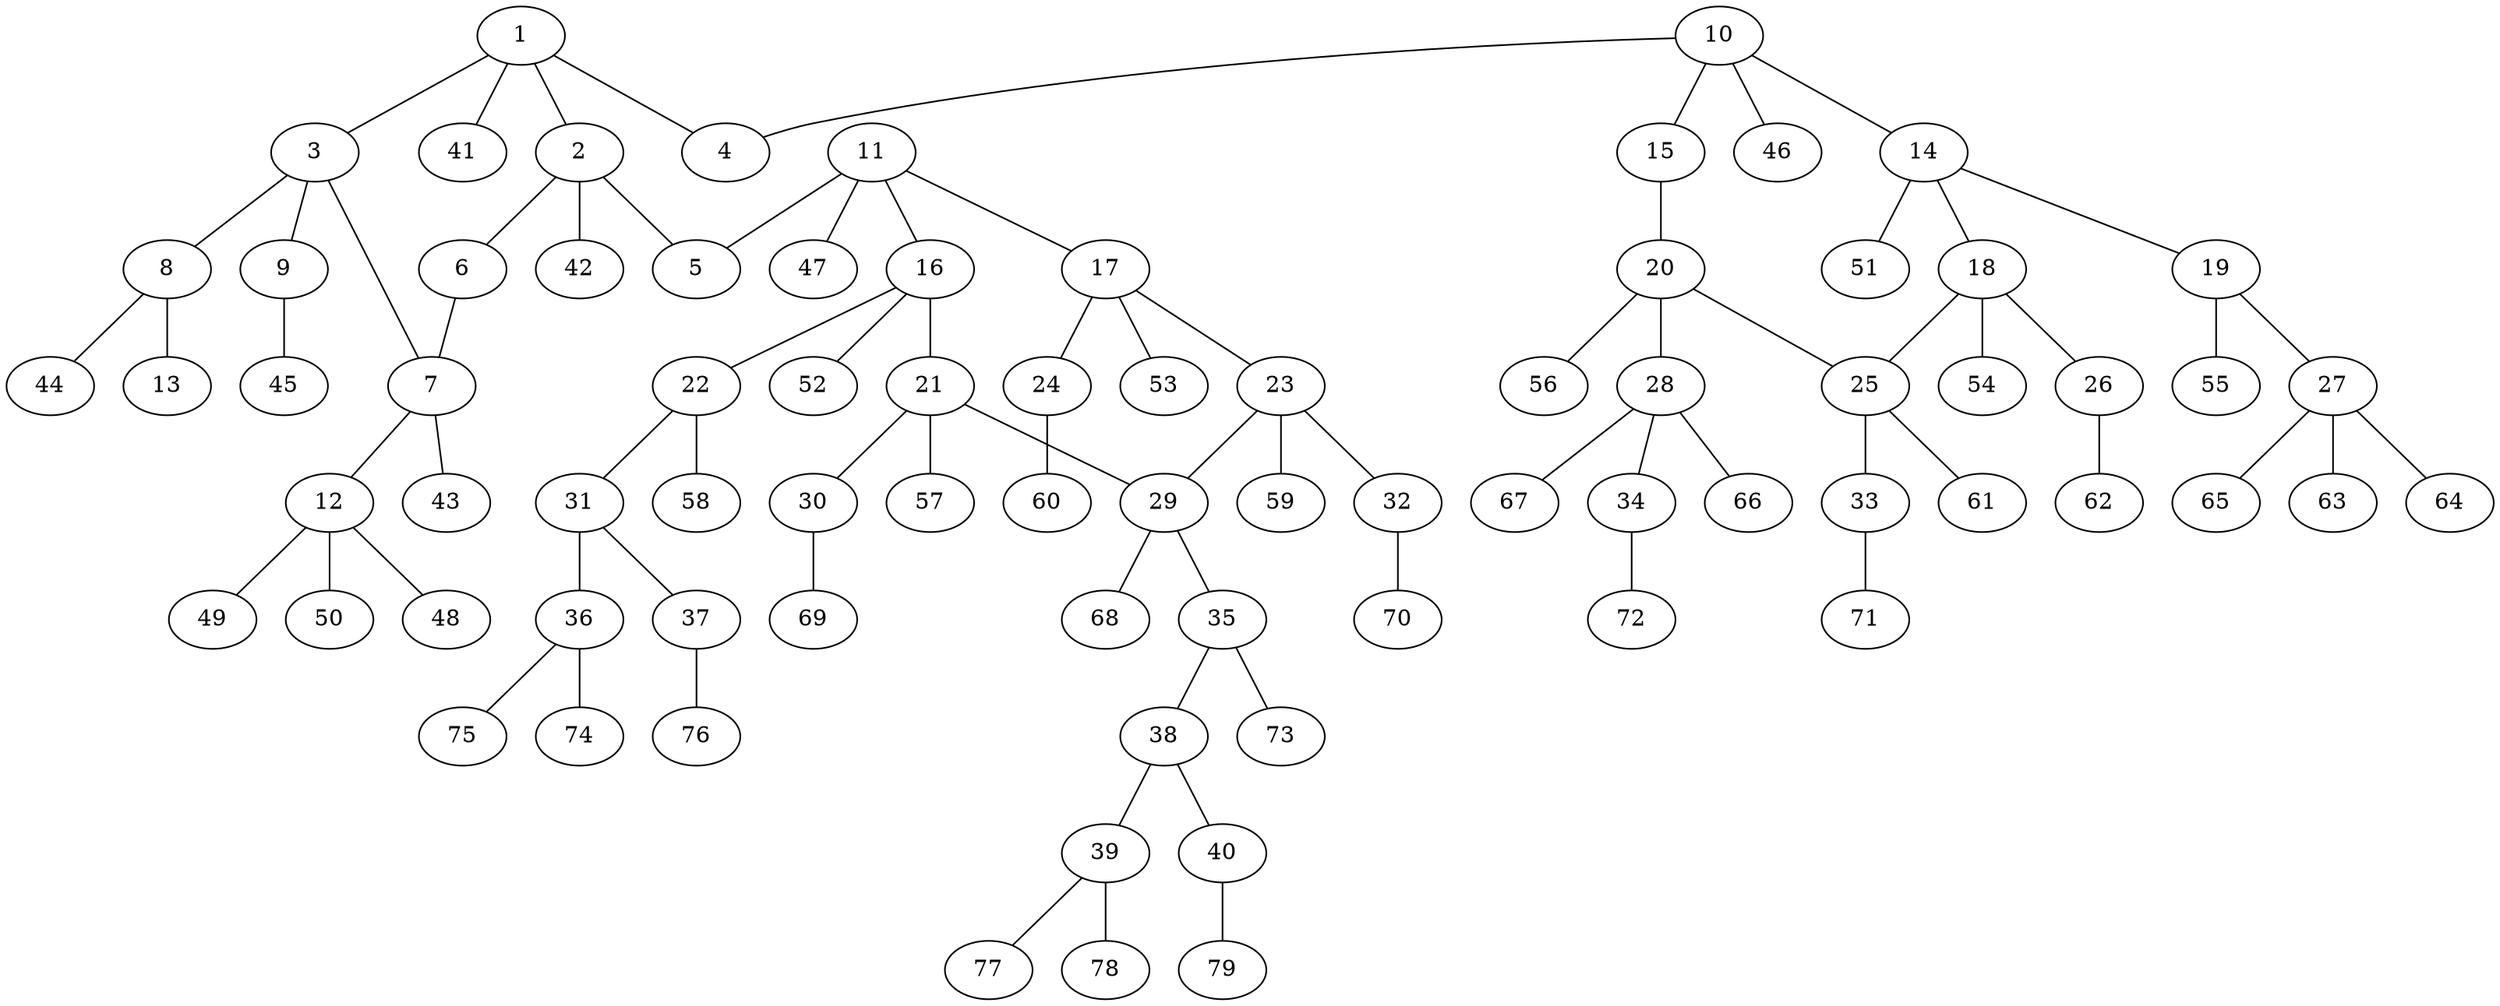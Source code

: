graph molecule_2273 {
	1	 [chem=C];
	2	 [chem=C];
	1 -- 2	 [valence=1];
	3	 [chem=C];
	1 -- 3	 [valence=1];
	4	 [chem=O];
	1 -- 4	 [valence=1];
	41	 [chem=H];
	1 -- 41	 [valence=1];
	5	 [chem=O];
	2 -- 5	 [valence=1];
	6	 [chem=O];
	2 -- 6	 [valence=1];
	42	 [chem=H];
	2 -- 42	 [valence=1];
	7	 [chem=C];
	3 -- 7	 [valence=1];
	8	 [chem=C];
	3 -- 8	 [valence=1];
	9	 [chem=O];
	3 -- 9	 [valence=1];
	6 -- 7	 [valence=1];
	12	 [chem=C];
	7 -- 12	 [valence=1];
	43	 [chem=H];
	7 -- 43	 [valence=1];
	13	 [chem=O];
	8 -- 13	 [valence=2];
	44	 [chem=H];
	8 -- 44	 [valence=1];
	45	 [chem=H];
	9 -- 45	 [valence=1];
	10	 [chem=C];
	10 -- 4	 [valence=1];
	14	 [chem=C];
	10 -- 14	 [valence=1];
	15	 [chem=O];
	10 -- 15	 [valence=1];
	46	 [chem=H];
	10 -- 46	 [valence=1];
	11	 [chem=C];
	11 -- 5	 [valence=1];
	16	 [chem=C];
	11 -- 16	 [valence=1];
	17	 [chem=C];
	11 -- 17	 [valence=1];
	47	 [chem=H];
	11 -- 47	 [valence=1];
	48	 [chem=H];
	12 -- 48	 [valence=1];
	49	 [chem=H];
	12 -- 49	 [valence=1];
	50	 [chem=H];
	12 -- 50	 [valence=1];
	18	 [chem=C];
	14 -- 18	 [valence=1];
	19	 [chem=N];
	14 -- 19	 [valence=1];
	51	 [chem=H];
	14 -- 51	 [valence=1];
	20	 [chem=C];
	15 -- 20	 [valence=1];
	21	 [chem=C];
	16 -- 21	 [valence=1];
	22	 [chem=N];
	16 -- 22	 [valence=1];
	52	 [chem=H];
	16 -- 52	 [valence=1];
	23	 [chem=C];
	17 -- 23	 [valence=1];
	24	 [chem=O];
	17 -- 24	 [valence=1];
	53	 [chem=H];
	17 -- 53	 [valence=1];
	25	 [chem=C];
	18 -- 25	 [valence=1];
	26	 [chem=O];
	18 -- 26	 [valence=1];
	54	 [chem=H];
	18 -- 54	 [valence=1];
	27	 [chem=C];
	19 -- 27	 [valence=1];
	55	 [chem=H];
	19 -- 55	 [valence=1];
	20 -- 25	 [valence=1];
	28	 [chem=C];
	20 -- 28	 [valence=1];
	56	 [chem=H];
	20 -- 56	 [valence=1];
	29	 [chem=C];
	21 -- 29	 [valence=1];
	30	 [chem=O];
	21 -- 30	 [valence=1];
	57	 [chem=H];
	21 -- 57	 [valence=1];
	31	 [chem=C];
	22 -- 31	 [valence=1];
	58	 [chem=H];
	22 -- 58	 [valence=1];
	23 -- 29	 [valence=1];
	32	 [chem=O];
	23 -- 32	 [valence=1];
	59	 [chem=H];
	23 -- 59	 [valence=1];
	60	 [chem=H];
	24 -- 60	 [valence=1];
	33	 [chem=O];
	25 -- 33	 [valence=1];
	61	 [chem=H];
	25 -- 61	 [valence=1];
	62	 [chem=H];
	26 -- 62	 [valence=1];
	63	 [chem=H];
	27 -- 63	 [valence=1];
	64	 [chem=H];
	27 -- 64	 [valence=1];
	65	 [chem=H];
	27 -- 65	 [valence=1];
	34	 [chem=O];
	28 -- 34	 [valence=1];
	66	 [chem=H];
	28 -- 66	 [valence=1];
	67	 [chem=H];
	28 -- 67	 [valence=1];
	35	 [chem=N];
	29 -- 35	 [valence=1];
	68	 [chem=H];
	29 -- 68	 [valence=1];
	69	 [chem=H];
	30 -- 69	 [valence=1];
	36	 [chem=N];
	31 -- 36	 [valence=1];
	37	 [chem=N];
	31 -- 37	 [valence=2];
	70	 [chem=H];
	32 -- 70	 [valence=1];
	71	 [chem=H];
	33 -- 71	 [valence=1];
	72	 [chem=H];
	34 -- 72	 [valence=1];
	38	 [chem=C];
	35 -- 38	 [valence=1];
	73	 [chem=H];
	35 -- 73	 [valence=1];
	74	 [chem=H];
	36 -- 74	 [valence=1];
	75	 [chem=H];
	36 -- 75	 [valence=1];
	76	 [chem=H];
	37 -- 76	 [valence=1];
	39	 [chem=N];
	38 -- 39	 [valence=1];
	40	 [chem=N];
	38 -- 40	 [valence=2];
	77	 [chem=H];
	39 -- 77	 [valence=1];
	78	 [chem=H];
	39 -- 78	 [valence=1];
	79	 [chem=H];
	40 -- 79	 [valence=1];
}
